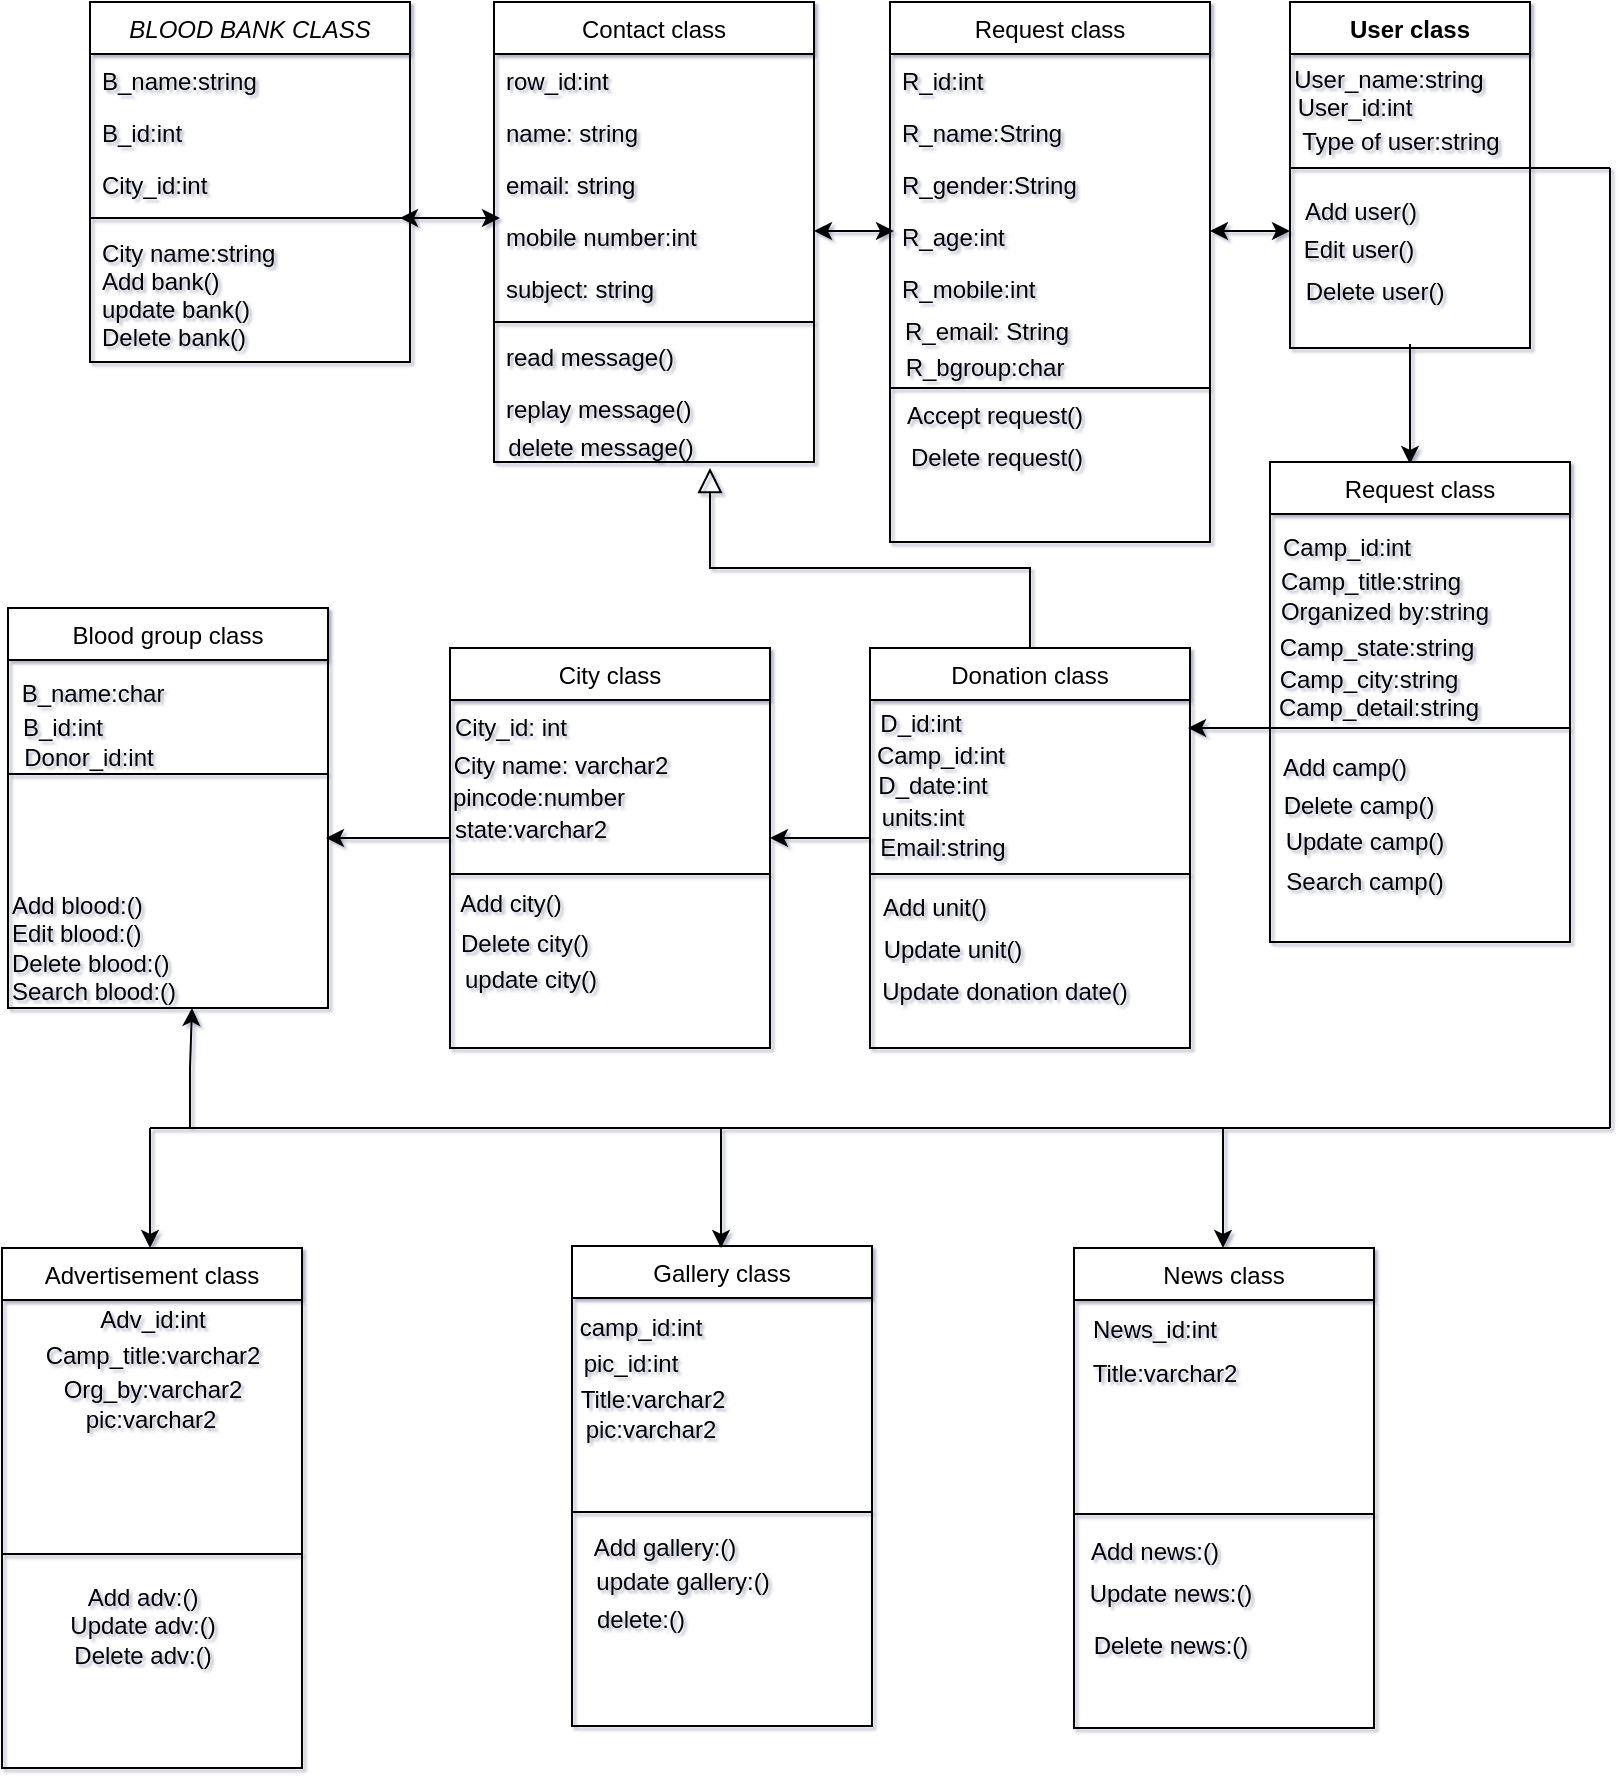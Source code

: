 <mxfile version="17.4.6" type="device"><diagram id="C5RBs43oDa-KdzZeNtuy" name="Page-1"><mxGraphModel dx="942" dy="614" grid="1" gridSize="10" guides="1" tooltips="1" connect="1" arrows="1" fold="1" page="1" pageScale="1" pageWidth="827" pageHeight="1169" math="0" shadow="1"><root><mxCell id="WIyWlLk6GJQsqaUBKTNV-0"/><mxCell id="WIyWlLk6GJQsqaUBKTNV-1" parent="WIyWlLk6GJQsqaUBKTNV-0"/><mxCell id="zkfFHV4jXpPFQw0GAbJ--0" value="BLOOD BANK CLASS" style="swimlane;fontStyle=2;align=center;verticalAlign=top;childLayout=stackLayout;horizontal=1;startSize=26;horizontalStack=0;resizeParent=1;resizeLast=0;collapsible=1;marginBottom=0;rounded=0;shadow=0;strokeWidth=1;" parent="WIyWlLk6GJQsqaUBKTNV-1" vertex="1"><mxGeometry x="60" y="57" width="160" height="180" as="geometry"><mxRectangle x="230" y="140" width="160" height="26" as="alternateBounds"/></mxGeometry></mxCell><mxCell id="zkfFHV4jXpPFQw0GAbJ--1" value="B_name:string" style="text;align=left;verticalAlign=top;spacingLeft=4;spacingRight=4;overflow=hidden;rotatable=0;points=[[0,0.5],[1,0.5]];portConstraint=eastwest;" parent="zkfFHV4jXpPFQw0GAbJ--0" vertex="1"><mxGeometry y="26" width="160" height="26" as="geometry"/></mxCell><mxCell id="zkfFHV4jXpPFQw0GAbJ--2" value="B_id:int" style="text;align=left;verticalAlign=top;spacingLeft=4;spacingRight=4;overflow=hidden;rotatable=0;points=[[0,0.5],[1,0.5]];portConstraint=eastwest;rounded=0;shadow=0;html=0;" parent="zkfFHV4jXpPFQw0GAbJ--0" vertex="1"><mxGeometry y="52" width="160" height="26" as="geometry"/></mxCell><mxCell id="zkfFHV4jXpPFQw0GAbJ--3" value="City_id:int" style="text;align=left;verticalAlign=top;spacingLeft=4;spacingRight=4;overflow=hidden;rotatable=0;points=[[0,0.5],[1,0.5]];portConstraint=eastwest;rounded=0;shadow=0;html=0;" parent="zkfFHV4jXpPFQw0GAbJ--0" vertex="1"><mxGeometry y="78" width="160" height="26" as="geometry"/></mxCell><mxCell id="zkfFHV4jXpPFQw0GAbJ--4" value="" style="line;html=1;strokeWidth=1;align=left;verticalAlign=middle;spacingTop=-1;spacingLeft=3;spacingRight=3;rotatable=0;labelPosition=right;points=[];portConstraint=eastwest;" parent="zkfFHV4jXpPFQw0GAbJ--0" vertex="1"><mxGeometry y="104" width="160" height="8" as="geometry"/></mxCell><mxCell id="zkfFHV4jXpPFQw0GAbJ--5" value="City name:string&#10;Add bank()&#10;update bank()&#10;Delete bank()" style="text;align=left;verticalAlign=top;spacingLeft=4;spacingRight=4;overflow=hidden;rotatable=0;points=[[0,0.5],[1,0.5]];portConstraint=eastwest;" parent="zkfFHV4jXpPFQw0GAbJ--0" vertex="1"><mxGeometry y="112" width="160" height="68" as="geometry"/></mxCell><mxCell id="zkfFHV4jXpPFQw0GAbJ--6" value="Blood group class" style="swimlane;fontStyle=0;align=center;verticalAlign=top;childLayout=stackLayout;horizontal=1;startSize=26;horizontalStack=0;resizeParent=1;resizeLast=0;collapsible=1;marginBottom=0;rounded=0;shadow=0;strokeWidth=1;" parent="WIyWlLk6GJQsqaUBKTNV-1" vertex="1"><mxGeometry x="19" y="360" width="160" height="200" as="geometry"><mxRectangle x="130" y="380" width="160" height="26" as="alternateBounds"/></mxGeometry></mxCell><mxCell id="zkfFHV4jXpPFQw0GAbJ--9" value="" style="line;html=1;strokeWidth=1;align=left;verticalAlign=middle;spacingTop=-1;spacingLeft=3;spacingRight=3;rotatable=0;labelPosition=right;points=[];portConstraint=eastwest;" parent="zkfFHV4jXpPFQw0GAbJ--6" vertex="1"><mxGeometry y="26" width="160" height="114" as="geometry"/></mxCell><mxCell id="Tv7yBHY2P462wLu5QhmM-75" value="Add blood:()&lt;br&gt;Edit blood:()&lt;br&gt;Delete blood:()&lt;br&gt;Search blood:()" style="text;html=1;align=left;verticalAlign=middle;resizable=0;points=[];autosize=1;strokeColor=none;fillColor=none;" vertex="1" parent="zkfFHV4jXpPFQw0GAbJ--6"><mxGeometry y="140" width="160" height="60" as="geometry"/></mxCell><mxCell id="zkfFHV4jXpPFQw0GAbJ--13" value="Donation class" style="swimlane;fontStyle=0;align=center;verticalAlign=top;childLayout=stackLayout;horizontal=1;startSize=26;horizontalStack=0;resizeParent=1;resizeLast=0;collapsible=1;marginBottom=0;rounded=0;shadow=0;strokeWidth=1;" parent="WIyWlLk6GJQsqaUBKTNV-1" vertex="1"><mxGeometry x="450" y="380" width="160" height="200" as="geometry"><mxRectangle x="340" y="380" width="170" height="26" as="alternateBounds"/></mxGeometry></mxCell><mxCell id="zkfFHV4jXpPFQw0GAbJ--15" value="" style="line;html=1;strokeWidth=1;align=left;verticalAlign=middle;spacingTop=-1;spacingLeft=3;spacingRight=3;rotatable=0;labelPosition=right;points=[];portConstraint=eastwest;" parent="zkfFHV4jXpPFQw0GAbJ--13" vertex="1"><mxGeometry y="26" width="160" height="174" as="geometry"/></mxCell><mxCell id="zkfFHV4jXpPFQw0GAbJ--16" value="" style="endArrow=block;endSize=10;endFill=0;shadow=0;strokeWidth=1;rounded=0;edgeStyle=elbowEdgeStyle;elbow=vertical;" parent="WIyWlLk6GJQsqaUBKTNV-1" source="zkfFHV4jXpPFQw0GAbJ--13" target="Tv7yBHY2P462wLu5QhmM-1" edge="1"><mxGeometry width="160" relative="1" as="geometry"><mxPoint x="210" y="373" as="sourcePoint"/><mxPoint x="320" y="370" as="targetPoint"/><Array as="points"><mxPoint x="370" y="340"/><mxPoint x="430" y="340"/></Array></mxGeometry></mxCell><mxCell id="zkfFHV4jXpPFQw0GAbJ--17" value="Contact class" style="swimlane;fontStyle=0;align=center;verticalAlign=top;childLayout=stackLayout;horizontal=1;startSize=26;horizontalStack=0;resizeParent=1;resizeLast=0;collapsible=1;marginBottom=0;rounded=0;shadow=0;strokeWidth=1;" parent="WIyWlLk6GJQsqaUBKTNV-1" vertex="1"><mxGeometry x="262" y="57" width="160" height="230" as="geometry"><mxRectangle x="550" y="140" width="160" height="26" as="alternateBounds"/></mxGeometry></mxCell><mxCell id="zkfFHV4jXpPFQw0GAbJ--18" value="row_id:int" style="text;align=left;verticalAlign=top;spacingLeft=4;spacingRight=4;overflow=hidden;rotatable=0;points=[[0,0.5],[1,0.5]];portConstraint=eastwest;" parent="zkfFHV4jXpPFQw0GAbJ--17" vertex="1"><mxGeometry y="26" width="160" height="26" as="geometry"/></mxCell><mxCell id="zkfFHV4jXpPFQw0GAbJ--19" value="name: string" style="text;align=left;verticalAlign=top;spacingLeft=4;spacingRight=4;overflow=hidden;rotatable=0;points=[[0,0.5],[1,0.5]];portConstraint=eastwest;rounded=0;shadow=0;html=0;" parent="zkfFHV4jXpPFQw0GAbJ--17" vertex="1"><mxGeometry y="52" width="160" height="26" as="geometry"/></mxCell><mxCell id="zkfFHV4jXpPFQw0GAbJ--20" value="email: string" style="text;align=left;verticalAlign=top;spacingLeft=4;spacingRight=4;overflow=hidden;rotatable=0;points=[[0,0.5],[1,0.5]];portConstraint=eastwest;rounded=0;shadow=0;html=0;" parent="zkfFHV4jXpPFQw0GAbJ--17" vertex="1"><mxGeometry y="78" width="160" height="26" as="geometry"/></mxCell><mxCell id="zkfFHV4jXpPFQw0GAbJ--21" value="mobile number:int" style="text;align=left;verticalAlign=top;spacingLeft=4;spacingRight=4;overflow=hidden;rotatable=0;points=[[0,0.5],[1,0.5]];portConstraint=eastwest;rounded=0;shadow=0;html=0;" parent="zkfFHV4jXpPFQw0GAbJ--17" vertex="1"><mxGeometry y="104" width="160" height="26" as="geometry"/></mxCell><mxCell id="zkfFHV4jXpPFQw0GAbJ--22" value="subject: string" style="text;align=left;verticalAlign=top;spacingLeft=4;spacingRight=4;overflow=hidden;rotatable=0;points=[[0,0.5],[1,0.5]];portConstraint=eastwest;rounded=0;shadow=0;html=0;" parent="zkfFHV4jXpPFQw0GAbJ--17" vertex="1"><mxGeometry y="130" width="160" height="26" as="geometry"/></mxCell><mxCell id="zkfFHV4jXpPFQw0GAbJ--23" value="" style="line;html=1;strokeWidth=1;align=left;verticalAlign=middle;spacingTop=-1;spacingLeft=3;spacingRight=3;rotatable=0;labelPosition=right;points=[];portConstraint=eastwest;" parent="zkfFHV4jXpPFQw0GAbJ--17" vertex="1"><mxGeometry y="156" width="160" height="8" as="geometry"/></mxCell><mxCell id="zkfFHV4jXpPFQw0GAbJ--24" value="read message()" style="text;align=left;verticalAlign=top;spacingLeft=4;spacingRight=4;overflow=hidden;rotatable=0;points=[[0,0.5],[1,0.5]];portConstraint=eastwest;" parent="zkfFHV4jXpPFQw0GAbJ--17" vertex="1"><mxGeometry y="164" width="160" height="26" as="geometry"/></mxCell><mxCell id="zkfFHV4jXpPFQw0GAbJ--25" value="replay message()&#10;" style="text;align=left;verticalAlign=top;spacingLeft=4;spacingRight=4;overflow=hidden;rotatable=0;points=[[0,0.5],[1,0.5]];portConstraint=eastwest;" parent="zkfFHV4jXpPFQw0GAbJ--17" vertex="1"><mxGeometry y="190" width="160" height="20" as="geometry"/></mxCell><mxCell id="Tv7yBHY2P462wLu5QhmM-0" value="" style="endArrow=classic;startArrow=classic;html=1;rounded=0;exitX=1;exitY=0.5;exitDx=0;exitDy=0;exitPerimeter=0;" edge="1" parent="WIyWlLk6GJQsqaUBKTNV-1"><mxGeometry width="50" height="50" relative="1" as="geometry"><mxPoint x="215" y="165" as="sourcePoint"/><mxPoint x="265" y="165" as="targetPoint"/></mxGeometry></mxCell><mxCell id="Tv7yBHY2P462wLu5QhmM-1" value="delete message()" style="text;html=1;align=center;verticalAlign=middle;resizable=0;points=[];autosize=1;strokeColor=none;fillColor=none;" vertex="1" parent="WIyWlLk6GJQsqaUBKTNV-1"><mxGeometry x="260" y="270" width="110" height="20" as="geometry"/></mxCell><mxCell id="Tv7yBHY2P462wLu5QhmM-2" value="" style="endArrow=classic;startArrow=classic;html=1;rounded=0;" edge="1" parent="WIyWlLk6GJQsqaUBKTNV-1"><mxGeometry width="50" height="50" relative="1" as="geometry"><mxPoint x="422" y="171.5" as="sourcePoint"/><mxPoint x="462" y="171.5" as="targetPoint"/></mxGeometry></mxCell><mxCell id="Tv7yBHY2P462wLu5QhmM-3" value="Request class" style="swimlane;fontStyle=0;align=center;verticalAlign=top;childLayout=stackLayout;horizontal=1;startSize=26;horizontalStack=0;resizeParent=1;resizeLast=0;collapsible=1;marginBottom=0;rounded=0;shadow=0;strokeWidth=1;" vertex="1" parent="WIyWlLk6GJQsqaUBKTNV-1"><mxGeometry x="460" y="57" width="160" height="270" as="geometry"><mxRectangle x="550" y="140" width="160" height="26" as="alternateBounds"/></mxGeometry></mxCell><mxCell id="Tv7yBHY2P462wLu5QhmM-4" value="R_id:int" style="text;align=left;verticalAlign=top;spacingLeft=4;spacingRight=4;overflow=hidden;rotatable=0;points=[[0,0.5],[1,0.5]];portConstraint=eastwest;" vertex="1" parent="Tv7yBHY2P462wLu5QhmM-3"><mxGeometry y="26" width="160" height="26" as="geometry"/></mxCell><mxCell id="Tv7yBHY2P462wLu5QhmM-5" value="R_name:String" style="text;align=left;verticalAlign=top;spacingLeft=4;spacingRight=4;overflow=hidden;rotatable=0;points=[[0,0.5],[1,0.5]];portConstraint=eastwest;rounded=0;shadow=0;html=0;" vertex="1" parent="Tv7yBHY2P462wLu5QhmM-3"><mxGeometry y="52" width="160" height="26" as="geometry"/></mxCell><mxCell id="Tv7yBHY2P462wLu5QhmM-6" value="R_gender:String" style="text;align=left;verticalAlign=top;spacingLeft=4;spacingRight=4;overflow=hidden;rotatable=0;points=[[0,0.5],[1,0.5]];portConstraint=eastwest;rounded=0;shadow=0;html=0;" vertex="1" parent="Tv7yBHY2P462wLu5QhmM-3"><mxGeometry y="78" width="160" height="26" as="geometry"/></mxCell><mxCell id="Tv7yBHY2P462wLu5QhmM-7" value="R_age:int" style="text;align=left;verticalAlign=top;spacingLeft=4;spacingRight=4;overflow=hidden;rotatable=0;points=[[0,0.5],[1,0.5]];portConstraint=eastwest;rounded=0;shadow=0;html=0;" vertex="1" parent="Tv7yBHY2P462wLu5QhmM-3"><mxGeometry y="104" width="160" height="26" as="geometry"/></mxCell><mxCell id="Tv7yBHY2P462wLu5QhmM-8" value="R_mobile:int" style="text;align=left;verticalAlign=top;spacingLeft=4;spacingRight=4;overflow=hidden;rotatable=0;points=[[0,0.5],[1,0.5]];portConstraint=eastwest;rounded=0;shadow=0;html=0;" vertex="1" parent="Tv7yBHY2P462wLu5QhmM-3"><mxGeometry y="130" width="160" height="26" as="geometry"/></mxCell><mxCell id="Tv7yBHY2P462wLu5QhmM-9" value="" style="line;html=1;strokeWidth=1;align=left;verticalAlign=middle;spacingTop=-1;spacingLeft=3;spacingRight=3;rotatable=0;labelPosition=right;points=[];portConstraint=eastwest;" vertex="1" parent="Tv7yBHY2P462wLu5QhmM-3"><mxGeometry y="156" width="160" height="74" as="geometry"/></mxCell><mxCell id="Tv7yBHY2P462wLu5QhmM-12" value="R_email: String" style="text;html=1;align=center;verticalAlign=middle;resizable=0;points=[];autosize=1;strokeColor=none;fillColor=none;" vertex="1" parent="WIyWlLk6GJQsqaUBKTNV-1"><mxGeometry x="458" y="212" width="100" height="20" as="geometry"/></mxCell><mxCell id="Tv7yBHY2P462wLu5QhmM-13" value="R_bgroup:char" style="text;html=1;align=center;verticalAlign=middle;resizable=0;points=[];autosize=1;strokeColor=none;fillColor=none;" vertex="1" parent="WIyWlLk6GJQsqaUBKTNV-1"><mxGeometry x="462" y="230" width="90" height="20" as="geometry"/></mxCell><mxCell id="Tv7yBHY2P462wLu5QhmM-14" value="Accept request()" style="text;html=1;align=center;verticalAlign=middle;resizable=0;points=[];autosize=1;strokeColor=none;fillColor=none;" vertex="1" parent="WIyWlLk6GJQsqaUBKTNV-1"><mxGeometry x="462" y="254" width="100" height="20" as="geometry"/></mxCell><mxCell id="Tv7yBHY2P462wLu5QhmM-15" value="Delete request()" style="text;html=1;align=center;verticalAlign=middle;resizable=0;points=[];autosize=1;strokeColor=none;fillColor=none;" vertex="1" parent="WIyWlLk6GJQsqaUBKTNV-1"><mxGeometry x="463" y="275" width="100" height="20" as="geometry"/></mxCell><mxCell id="Tv7yBHY2P462wLu5QhmM-16" value="" style="endArrow=classic;startArrow=classic;html=1;rounded=0;" edge="1" parent="WIyWlLk6GJQsqaUBKTNV-1"><mxGeometry width="50" height="50" relative="1" as="geometry"><mxPoint x="620" y="171.5" as="sourcePoint"/><mxPoint x="660" y="171.5" as="targetPoint"/></mxGeometry></mxCell><mxCell id="Tv7yBHY2P462wLu5QhmM-17" value="User class" style="swimlane;fontStyle=1;align=center;verticalAlign=top;childLayout=stackLayout;horizontal=1;startSize=26;horizontalStack=0;resizeParent=1;resizeLast=0;collapsible=1;marginBottom=0;rounded=0;shadow=0;strokeWidth=1;" vertex="1" parent="WIyWlLk6GJQsqaUBKTNV-1"><mxGeometry x="660" y="57" width="120" height="173" as="geometry"><mxRectangle x="550" y="140" width="160" height="26" as="alternateBounds"/></mxGeometry></mxCell><mxCell id="Tv7yBHY2P462wLu5QhmM-23" value="" style="line;html=1;strokeWidth=1;align=left;verticalAlign=middle;spacingTop=-1;spacingLeft=3;spacingRight=3;rotatable=0;labelPosition=right;points=[];portConstraint=eastwest;" vertex="1" parent="Tv7yBHY2P462wLu5QhmM-17"><mxGeometry y="26" width="120" height="114" as="geometry"/></mxCell><mxCell id="Tv7yBHY2P462wLu5QhmM-24" value="User_name:string" style="text;html=1;align=center;verticalAlign=middle;resizable=0;points=[];autosize=1;strokeColor=none;fillColor=none;" vertex="1" parent="WIyWlLk6GJQsqaUBKTNV-1"><mxGeometry x="654" y="86" width="110" height="20" as="geometry"/></mxCell><mxCell id="Tv7yBHY2P462wLu5QhmM-25" value="User_id:int" style="text;html=1;align=center;verticalAlign=middle;resizable=0;points=[];autosize=1;strokeColor=none;fillColor=none;" vertex="1" parent="WIyWlLk6GJQsqaUBKTNV-1"><mxGeometry x="657" y="100" width="70" height="20" as="geometry"/></mxCell><mxCell id="Tv7yBHY2P462wLu5QhmM-29" value="Type of user:string" style="text;html=1;align=center;verticalAlign=middle;resizable=0;points=[];autosize=1;strokeColor=none;fillColor=none;" vertex="1" parent="WIyWlLk6GJQsqaUBKTNV-1"><mxGeometry x="660" y="117" width="110" height="20" as="geometry"/></mxCell><mxCell id="Tv7yBHY2P462wLu5QhmM-30" value="Add user()" style="text;html=1;align=center;verticalAlign=middle;resizable=0;points=[];autosize=1;strokeColor=none;fillColor=none;" vertex="1" parent="WIyWlLk6GJQsqaUBKTNV-1"><mxGeometry x="660" y="152" width="70" height="20" as="geometry"/></mxCell><mxCell id="Tv7yBHY2P462wLu5QhmM-31" value="Edit user()" style="text;html=1;align=center;verticalAlign=middle;resizable=0;points=[];autosize=1;strokeColor=none;fillColor=none;" vertex="1" parent="WIyWlLk6GJQsqaUBKTNV-1"><mxGeometry x="659" y="171" width="70" height="20" as="geometry"/></mxCell><mxCell id="Tv7yBHY2P462wLu5QhmM-32" value="Delete user()" style="text;html=1;align=center;verticalAlign=middle;resizable=0;points=[];autosize=1;strokeColor=none;fillColor=none;" vertex="1" parent="WIyWlLk6GJQsqaUBKTNV-1"><mxGeometry x="662" y="192" width="80" height="20" as="geometry"/></mxCell><mxCell id="Tv7yBHY2P462wLu5QhmM-33" value="" style="endArrow=classic;html=1;rounded=0;exitX=0.5;exitY=1;exitDx=0;exitDy=0;" edge="1" parent="WIyWlLk6GJQsqaUBKTNV-1"><mxGeometry width="50" height="50" relative="1" as="geometry"><mxPoint x="720" y="228" as="sourcePoint"/><mxPoint x="720" y="288" as="targetPoint"/></mxGeometry></mxCell><mxCell id="Tv7yBHY2P462wLu5QhmM-34" value="Request class" style="swimlane;fontStyle=0;align=center;verticalAlign=top;childLayout=stackLayout;horizontal=1;startSize=26;horizontalStack=0;resizeParent=1;resizeLast=0;collapsible=1;marginBottom=0;rounded=0;shadow=0;strokeWidth=1;" vertex="1" parent="WIyWlLk6GJQsqaUBKTNV-1"><mxGeometry x="650" y="287" width="150" height="240" as="geometry"><mxRectangle x="550" y="140" width="160" height="26" as="alternateBounds"/></mxGeometry></mxCell><mxCell id="Tv7yBHY2P462wLu5QhmM-40" value="" style="line;html=1;strokeWidth=1;align=left;verticalAlign=middle;spacingTop=-1;spacingLeft=3;spacingRight=3;rotatable=0;labelPosition=right;points=[];portConstraint=eastwest;" vertex="1" parent="Tv7yBHY2P462wLu5QhmM-34"><mxGeometry y="26" width="150" height="214" as="geometry"/></mxCell><mxCell id="Tv7yBHY2P462wLu5QhmM-41" value="Camp_id:int" style="text;html=1;align=center;verticalAlign=middle;resizable=0;points=[];autosize=1;strokeColor=none;fillColor=none;" vertex="1" parent="WIyWlLk6GJQsqaUBKTNV-1"><mxGeometry x="648" y="320" width="80" height="20" as="geometry"/></mxCell><mxCell id="Tv7yBHY2P462wLu5QhmM-42" value="Camp_title:string" style="text;html=1;align=center;verticalAlign=middle;resizable=0;points=[];autosize=1;strokeColor=none;fillColor=none;" vertex="1" parent="WIyWlLk6GJQsqaUBKTNV-1"><mxGeometry x="645" y="337" width="110" height="20" as="geometry"/></mxCell><mxCell id="Tv7yBHY2P462wLu5QhmM-43" value="Organized by:string" style="text;html=1;align=center;verticalAlign=middle;resizable=0;points=[];autosize=1;strokeColor=none;fillColor=none;" vertex="1" parent="WIyWlLk6GJQsqaUBKTNV-1"><mxGeometry x="647" y="352" width="120" height="20" as="geometry"/></mxCell><mxCell id="Tv7yBHY2P462wLu5QhmM-45" value="Camp_state:string" style="text;html=1;align=center;verticalAlign=middle;resizable=0;points=[];autosize=1;strokeColor=none;fillColor=none;" vertex="1" parent="WIyWlLk6GJQsqaUBKTNV-1"><mxGeometry x="648" y="370" width="110" height="20" as="geometry"/></mxCell><mxCell id="Tv7yBHY2P462wLu5QhmM-46" value="Camp_city:string" style="text;html=1;align=center;verticalAlign=middle;resizable=0;points=[];autosize=1;strokeColor=none;fillColor=none;" vertex="1" parent="WIyWlLk6GJQsqaUBKTNV-1"><mxGeometry x="649" y="386" width="100" height="20" as="geometry"/></mxCell><mxCell id="Tv7yBHY2P462wLu5QhmM-47" value="Camp_detail:string" style="text;html=1;align=center;verticalAlign=middle;resizable=0;points=[];autosize=1;strokeColor=none;fillColor=none;" vertex="1" parent="WIyWlLk6GJQsqaUBKTNV-1"><mxGeometry x="644" y="400" width="120" height="20" as="geometry"/></mxCell><mxCell id="Tv7yBHY2P462wLu5QhmM-48" value="Add camp()" style="text;html=1;align=center;verticalAlign=middle;resizable=0;points=[];autosize=1;strokeColor=none;fillColor=none;" vertex="1" parent="WIyWlLk6GJQsqaUBKTNV-1"><mxGeometry x="647" y="430" width="80" height="20" as="geometry"/></mxCell><mxCell id="Tv7yBHY2P462wLu5QhmM-49" value="Delete camp()" style="text;html=1;align=center;verticalAlign=middle;resizable=0;points=[];autosize=1;strokeColor=none;fillColor=none;" vertex="1" parent="WIyWlLk6GJQsqaUBKTNV-1"><mxGeometry x="649" y="449" width="90" height="20" as="geometry"/></mxCell><mxCell id="Tv7yBHY2P462wLu5QhmM-50" value="Update camp()" style="text;html=1;align=center;verticalAlign=middle;resizable=0;points=[];autosize=1;strokeColor=none;fillColor=none;" vertex="1" parent="WIyWlLk6GJQsqaUBKTNV-1"><mxGeometry x="652" y="467" width="90" height="20" as="geometry"/></mxCell><mxCell id="Tv7yBHY2P462wLu5QhmM-51" value="Search camp()" style="text;html=1;align=center;verticalAlign=middle;resizable=0;points=[];autosize=1;strokeColor=none;fillColor=none;" vertex="1" parent="WIyWlLk6GJQsqaUBKTNV-1"><mxGeometry x="652" y="487" width="90" height="20" as="geometry"/></mxCell><mxCell id="Tv7yBHY2P462wLu5QhmM-52" value="" style="endArrow=classic;html=1;rounded=0;" edge="1" parent="WIyWlLk6GJQsqaUBKTNV-1"><mxGeometry width="50" height="50" relative="1" as="geometry"><mxPoint x="659" y="420" as="sourcePoint"/><mxPoint x="609" y="420" as="targetPoint"/></mxGeometry></mxCell><mxCell id="Tv7yBHY2P462wLu5QhmM-53" value="D_id:int" style="text;html=1;align=center;verticalAlign=middle;resizable=0;points=[];autosize=1;strokeColor=none;fillColor=none;" vertex="1" parent="WIyWlLk6GJQsqaUBKTNV-1"><mxGeometry x="445" y="408" width="60" height="20" as="geometry"/></mxCell><mxCell id="Tv7yBHY2P462wLu5QhmM-54" value="Camp_id:int" style="text;html=1;align=center;verticalAlign=middle;resizable=0;points=[];autosize=1;strokeColor=none;fillColor=none;" vertex="1" parent="WIyWlLk6GJQsqaUBKTNV-1"><mxGeometry x="445" y="424" width="80" height="20" as="geometry"/></mxCell><mxCell id="Tv7yBHY2P462wLu5QhmM-55" value="D_date:int" style="text;html=1;align=center;verticalAlign=middle;resizable=0;points=[];autosize=1;strokeColor=none;fillColor=none;" vertex="1" parent="WIyWlLk6GJQsqaUBKTNV-1"><mxGeometry x="446" y="439" width="70" height="20" as="geometry"/></mxCell><mxCell id="Tv7yBHY2P462wLu5QhmM-56" value="units:int" style="text;html=1;align=center;verticalAlign=middle;resizable=0;points=[];autosize=1;strokeColor=none;fillColor=none;" vertex="1" parent="WIyWlLk6GJQsqaUBKTNV-1"><mxGeometry x="446" y="455" width="60" height="20" as="geometry"/></mxCell><mxCell id="Tv7yBHY2P462wLu5QhmM-57" value="Email:string" style="text;html=1;align=center;verticalAlign=middle;resizable=0;points=[];autosize=1;strokeColor=none;fillColor=none;" vertex="1" parent="WIyWlLk6GJQsqaUBKTNV-1"><mxGeometry x="446" y="470" width="80" height="20" as="geometry"/></mxCell><mxCell id="Tv7yBHY2P462wLu5QhmM-58" value="Add unit()" style="text;html=1;align=center;verticalAlign=middle;resizable=0;points=[];autosize=1;strokeColor=none;fillColor=none;" vertex="1" parent="WIyWlLk6GJQsqaUBKTNV-1"><mxGeometry x="447" y="500" width="70" height="20" as="geometry"/></mxCell><mxCell id="Tv7yBHY2P462wLu5QhmM-59" value="Update unit()" style="text;html=1;align=center;verticalAlign=middle;resizable=0;points=[];autosize=1;strokeColor=none;fillColor=none;" vertex="1" parent="WIyWlLk6GJQsqaUBKTNV-1"><mxGeometry x="451" y="521" width="80" height="20" as="geometry"/></mxCell><mxCell id="Tv7yBHY2P462wLu5QhmM-60" value="Update donation date()" style="text;html=1;align=center;verticalAlign=middle;resizable=0;points=[];autosize=1;strokeColor=none;fillColor=none;" vertex="1" parent="WIyWlLk6GJQsqaUBKTNV-1"><mxGeometry x="447" y="542" width="140" height="20" as="geometry"/></mxCell><mxCell id="Tv7yBHY2P462wLu5QhmM-61" value="City class" style="swimlane;fontStyle=0;align=center;verticalAlign=top;childLayout=stackLayout;horizontal=1;startSize=26;horizontalStack=0;resizeParent=1;resizeLast=0;collapsible=1;marginBottom=0;rounded=0;shadow=0;strokeWidth=1;" vertex="1" parent="WIyWlLk6GJQsqaUBKTNV-1"><mxGeometry x="240" y="380" width="160" height="200" as="geometry"><mxRectangle x="340" y="380" width="170" height="26" as="alternateBounds"/></mxGeometry></mxCell><mxCell id="Tv7yBHY2P462wLu5QhmM-63" value="" style="endArrow=classic;html=1;rounded=0;" edge="1" parent="Tv7yBHY2P462wLu5QhmM-61"><mxGeometry width="50" height="50" relative="1" as="geometry"><mxPoint x="210" y="95" as="sourcePoint"/><mxPoint x="160" y="95" as="targetPoint"/></mxGeometry></mxCell><mxCell id="Tv7yBHY2P462wLu5QhmM-62" value="" style="line;html=1;strokeWidth=1;align=left;verticalAlign=middle;spacingTop=-1;spacingLeft=3;spacingRight=3;rotatable=0;labelPosition=right;points=[];portConstraint=eastwest;" vertex="1" parent="Tv7yBHY2P462wLu5QhmM-61"><mxGeometry y="26" width="160" height="174" as="geometry"/></mxCell><mxCell id="Tv7yBHY2P462wLu5QhmM-65" value="City_id: int" style="text;html=1;align=center;verticalAlign=middle;resizable=0;points=[];autosize=1;strokeColor=none;fillColor=none;" vertex="1" parent="WIyWlLk6GJQsqaUBKTNV-1"><mxGeometry x="235" y="410" width="70" height="20" as="geometry"/></mxCell><mxCell id="Tv7yBHY2P462wLu5QhmM-66" value="City name: varchar2" style="text;html=1;align=center;verticalAlign=middle;resizable=0;points=[];autosize=1;strokeColor=none;fillColor=none;" vertex="1" parent="WIyWlLk6GJQsqaUBKTNV-1"><mxGeometry x="235" y="429" width="120" height="20" as="geometry"/></mxCell><mxCell id="Tv7yBHY2P462wLu5QhmM-67" value="pincode:number" style="text;html=1;align=center;verticalAlign=middle;resizable=0;points=[];autosize=1;strokeColor=none;fillColor=none;" vertex="1" parent="WIyWlLk6GJQsqaUBKTNV-1"><mxGeometry x="234" y="445" width="100" height="20" as="geometry"/></mxCell><mxCell id="Tv7yBHY2P462wLu5QhmM-68" value="state:varchar2" style="text;html=1;align=center;verticalAlign=middle;resizable=0;points=[];autosize=1;strokeColor=none;fillColor=none;" vertex="1" parent="WIyWlLk6GJQsqaUBKTNV-1"><mxGeometry x="235" y="461" width="90" height="20" as="geometry"/></mxCell><mxCell id="Tv7yBHY2P462wLu5QhmM-69" value="Add city()" style="text;html=1;align=center;verticalAlign=middle;resizable=0;points=[];autosize=1;strokeColor=none;fillColor=none;" vertex="1" parent="WIyWlLk6GJQsqaUBKTNV-1"><mxGeometry x="235" y="498" width="70" height="20" as="geometry"/></mxCell><mxCell id="Tv7yBHY2P462wLu5QhmM-70" value="Delete city()" style="text;html=1;align=center;verticalAlign=middle;resizable=0;points=[];autosize=1;strokeColor=none;fillColor=none;" vertex="1" parent="WIyWlLk6GJQsqaUBKTNV-1"><mxGeometry x="237" y="518" width="80" height="20" as="geometry"/></mxCell><mxCell id="Tv7yBHY2P462wLu5QhmM-71" value="update city()" style="text;html=1;align=center;verticalAlign=middle;resizable=0;points=[];autosize=1;strokeColor=none;fillColor=none;" vertex="1" parent="WIyWlLk6GJQsqaUBKTNV-1"><mxGeometry x="240" y="536" width="80" height="20" as="geometry"/></mxCell><mxCell id="Tv7yBHY2P462wLu5QhmM-72" value="B_name:char" style="text;html=1;align=center;verticalAlign=middle;resizable=0;points=[];autosize=1;strokeColor=none;fillColor=none;" vertex="1" parent="WIyWlLk6GJQsqaUBKTNV-1"><mxGeometry x="16" y="393" width="90" height="20" as="geometry"/></mxCell><mxCell id="Tv7yBHY2P462wLu5QhmM-73" value="B_id:int" style="text;html=1;align=center;verticalAlign=middle;resizable=0;points=[];autosize=1;strokeColor=none;fillColor=none;" vertex="1" parent="WIyWlLk6GJQsqaUBKTNV-1"><mxGeometry x="16" y="410" width="60" height="20" as="geometry"/></mxCell><mxCell id="Tv7yBHY2P462wLu5QhmM-74" value="Donor_id:int" style="text;html=1;align=center;verticalAlign=middle;resizable=0;points=[];autosize=1;strokeColor=none;fillColor=none;" vertex="1" parent="WIyWlLk6GJQsqaUBKTNV-1"><mxGeometry x="19" y="425" width="80" height="20" as="geometry"/></mxCell><mxCell id="Tv7yBHY2P462wLu5QhmM-76" value="" style="endArrow=classic;html=1;rounded=0;" edge="1" parent="WIyWlLk6GJQsqaUBKTNV-1"><mxGeometry width="50" height="50" relative="1" as="geometry"><mxPoint x="240" y="475" as="sourcePoint"/><mxPoint x="178" y="475" as="targetPoint"/></mxGeometry></mxCell><mxCell id="Tv7yBHY2P462wLu5QhmM-77" value="" style="endArrow=none;html=1;rounded=0;" edge="1" parent="WIyWlLk6GJQsqaUBKTNV-1"><mxGeometry width="50" height="50" relative="1" as="geometry"><mxPoint x="780" y="140" as="sourcePoint"/><mxPoint x="820" y="140" as="targetPoint"/></mxGeometry></mxCell><mxCell id="Tv7yBHY2P462wLu5QhmM-79" value="" style="endArrow=none;html=1;rounded=0;" edge="1" parent="WIyWlLk6GJQsqaUBKTNV-1"><mxGeometry width="50" height="50" relative="1" as="geometry"><mxPoint x="820" y="140" as="sourcePoint"/><mxPoint x="820" y="620" as="targetPoint"/></mxGeometry></mxCell><mxCell id="Tv7yBHY2P462wLu5QhmM-80" value="" style="endArrow=none;html=1;rounded=0;" edge="1" parent="WIyWlLk6GJQsqaUBKTNV-1"><mxGeometry width="50" height="50" relative="1" as="geometry"><mxPoint x="90" y="620" as="sourcePoint"/><mxPoint x="820" y="620" as="targetPoint"/></mxGeometry></mxCell><mxCell id="Tv7yBHY2P462wLu5QhmM-81" value="" style="endArrow=classic;html=1;rounded=0;entryX=0.575;entryY=1;entryDx=0;entryDy=0;entryPerimeter=0;" edge="1" parent="WIyWlLk6GJQsqaUBKTNV-1" target="Tv7yBHY2P462wLu5QhmM-75"><mxGeometry width="50" height="50" relative="1" as="geometry"><mxPoint x="110" y="620" as="sourcePoint"/><mxPoint x="110" y="570" as="targetPoint"/><Array as="points"><mxPoint x="110" y="590"/></Array></mxGeometry></mxCell><mxCell id="Tv7yBHY2P462wLu5QhmM-82" value="" style="endArrow=classic;html=1;rounded=0;" edge="1" parent="WIyWlLk6GJQsqaUBKTNV-1"><mxGeometry width="50" height="50" relative="1" as="geometry"><mxPoint x="90" y="620" as="sourcePoint"/><mxPoint x="90" y="680" as="targetPoint"/></mxGeometry></mxCell><mxCell id="Tv7yBHY2P462wLu5QhmM-83" value="Advertisement class" style="swimlane;fontStyle=0;align=center;verticalAlign=top;childLayout=stackLayout;horizontal=1;startSize=26;horizontalStack=0;resizeParent=1;resizeLast=0;collapsible=1;marginBottom=0;rounded=0;shadow=0;strokeWidth=1;" vertex="1" parent="WIyWlLk6GJQsqaUBKTNV-1"><mxGeometry x="16" y="680" width="150" height="260" as="geometry"><mxRectangle x="550" y="140" width="160" height="26" as="alternateBounds"/></mxGeometry></mxCell><mxCell id="Tv7yBHY2P462wLu5QhmM-91" value="Adv_id:int" style="text;html=1;align=center;verticalAlign=middle;resizable=0;points=[];autosize=1;strokeColor=none;fillColor=none;" vertex="1" parent="Tv7yBHY2P462wLu5QhmM-83"><mxGeometry y="26" width="150" height="20" as="geometry"/></mxCell><mxCell id="Tv7yBHY2P462wLu5QhmM-84" value="" style="line;html=1;strokeWidth=1;align=left;verticalAlign=middle;spacingTop=-1;spacingLeft=3;spacingRight=3;rotatable=0;labelPosition=right;points=[];portConstraint=eastwest;" vertex="1" parent="Tv7yBHY2P462wLu5QhmM-83"><mxGeometry y="46" width="150" height="214" as="geometry"/></mxCell><mxCell id="Tv7yBHY2P462wLu5QhmM-85" value="Gallery class" style="swimlane;fontStyle=0;align=center;verticalAlign=top;childLayout=stackLayout;horizontal=1;startSize=26;horizontalStack=0;resizeParent=1;resizeLast=0;collapsible=1;marginBottom=0;rounded=0;shadow=0;strokeWidth=1;" vertex="1" parent="WIyWlLk6GJQsqaUBKTNV-1"><mxGeometry x="301" y="679" width="150" height="240" as="geometry"><mxRectangle x="550" y="140" width="160" height="26" as="alternateBounds"/></mxGeometry></mxCell><mxCell id="Tv7yBHY2P462wLu5QhmM-86" value="" style="line;html=1;strokeWidth=1;align=left;verticalAlign=middle;spacingTop=-1;spacingLeft=3;spacingRight=3;rotatable=0;labelPosition=right;points=[];portConstraint=eastwest;" vertex="1" parent="Tv7yBHY2P462wLu5QhmM-85"><mxGeometry y="26" width="150" height="214" as="geometry"/></mxCell><mxCell id="Tv7yBHY2P462wLu5QhmM-87" value="News class" style="swimlane;fontStyle=0;align=center;verticalAlign=top;childLayout=stackLayout;horizontal=1;startSize=26;horizontalStack=0;resizeParent=1;resizeLast=0;collapsible=1;marginBottom=0;rounded=0;shadow=0;strokeWidth=1;" vertex="1" parent="WIyWlLk6GJQsqaUBKTNV-1"><mxGeometry x="552" y="680" width="150" height="240" as="geometry"><mxRectangle x="550" y="140" width="160" height="26" as="alternateBounds"/></mxGeometry></mxCell><mxCell id="Tv7yBHY2P462wLu5QhmM-88" value="" style="line;html=1;strokeWidth=1;align=left;verticalAlign=middle;spacingTop=-1;spacingLeft=3;spacingRight=3;rotatable=0;labelPosition=right;points=[];portConstraint=eastwest;" vertex="1" parent="Tv7yBHY2P462wLu5QhmM-87"><mxGeometry y="26" width="150" height="214" as="geometry"/></mxCell><mxCell id="Tv7yBHY2P462wLu5QhmM-89" value="" style="endArrow=classic;html=1;rounded=0;" edge="1" parent="WIyWlLk6GJQsqaUBKTNV-1"><mxGeometry width="50" height="50" relative="1" as="geometry"><mxPoint x="375.5" y="620" as="sourcePoint"/><mxPoint x="375.5" y="680" as="targetPoint"/></mxGeometry></mxCell><mxCell id="Tv7yBHY2P462wLu5QhmM-90" value="" style="endArrow=classic;html=1;rounded=0;" edge="1" parent="WIyWlLk6GJQsqaUBKTNV-1"><mxGeometry width="50" height="50" relative="1" as="geometry"><mxPoint x="626.5" y="620" as="sourcePoint"/><mxPoint x="626.5" y="680" as="targetPoint"/></mxGeometry></mxCell><mxCell id="Tv7yBHY2P462wLu5QhmM-92" value="Camp_title:varchar2" style="text;html=1;align=center;verticalAlign=middle;resizable=0;points=[];autosize=1;strokeColor=none;fillColor=none;" vertex="1" parent="WIyWlLk6GJQsqaUBKTNV-1"><mxGeometry x="31" y="724" width="120" height="20" as="geometry"/></mxCell><mxCell id="Tv7yBHY2P462wLu5QhmM-93" value="Org_by:varchar2" style="text;html=1;align=center;verticalAlign=middle;resizable=0;points=[];autosize=1;strokeColor=none;fillColor=none;" vertex="1" parent="WIyWlLk6GJQsqaUBKTNV-1"><mxGeometry x="41" y="741" width="100" height="20" as="geometry"/></mxCell><mxCell id="Tv7yBHY2P462wLu5QhmM-94" value="pic:varchar2" style="text;html=1;align=center;verticalAlign=middle;resizable=0;points=[];autosize=1;strokeColor=none;fillColor=none;" vertex="1" parent="WIyWlLk6GJQsqaUBKTNV-1"><mxGeometry x="50" y="756" width="80" height="20" as="geometry"/></mxCell><mxCell id="Tv7yBHY2P462wLu5QhmM-95" value="Add adv:()&lt;br&gt;Update adv:()&lt;br&gt;Delete adv:()" style="text;html=1;align=center;verticalAlign=middle;resizable=0;points=[];autosize=1;strokeColor=none;fillColor=none;" vertex="1" parent="WIyWlLk6GJQsqaUBKTNV-1"><mxGeometry x="41" y="844" width="90" height="50" as="geometry"/></mxCell><mxCell id="Tv7yBHY2P462wLu5QhmM-96" value="camp_id:int" style="text;html=1;align=center;verticalAlign=middle;resizable=0;points=[];autosize=1;strokeColor=none;fillColor=none;" vertex="1" parent="WIyWlLk6GJQsqaUBKTNV-1"><mxGeometry x="295" y="710" width="80" height="20" as="geometry"/></mxCell><mxCell id="Tv7yBHY2P462wLu5QhmM-97" value="pic_id:int" style="text;html=1;align=center;verticalAlign=middle;resizable=0;points=[];autosize=1;strokeColor=none;fillColor=none;" vertex="1" parent="WIyWlLk6GJQsqaUBKTNV-1"><mxGeometry x="300" y="728" width="60" height="20" as="geometry"/></mxCell><mxCell id="Tv7yBHY2P462wLu5QhmM-98" value="Title:varchar2" style="text;html=1;align=center;verticalAlign=middle;resizable=0;points=[];autosize=1;strokeColor=none;fillColor=none;" vertex="1" parent="WIyWlLk6GJQsqaUBKTNV-1"><mxGeometry x="296" y="746" width="90" height="20" as="geometry"/></mxCell><mxCell id="Tv7yBHY2P462wLu5QhmM-99" value="pic:varchar2" style="text;html=1;align=center;verticalAlign=middle;resizable=0;points=[];autosize=1;strokeColor=none;fillColor=none;" vertex="1" parent="WIyWlLk6GJQsqaUBKTNV-1"><mxGeometry x="300" y="761" width="80" height="20" as="geometry"/></mxCell><mxCell id="Tv7yBHY2P462wLu5QhmM-100" value="Add gallery:()" style="text;html=1;align=center;verticalAlign=middle;resizable=0;points=[];autosize=1;strokeColor=none;fillColor=none;" vertex="1" parent="WIyWlLk6GJQsqaUBKTNV-1"><mxGeometry x="302" y="820" width="90" height="20" as="geometry"/></mxCell><mxCell id="Tv7yBHY2P462wLu5QhmM-101" value="update gallery:()" style="text;html=1;align=center;verticalAlign=middle;resizable=0;points=[];autosize=1;strokeColor=none;fillColor=none;" vertex="1" parent="WIyWlLk6GJQsqaUBKTNV-1"><mxGeometry x="306" y="837" width="100" height="20" as="geometry"/></mxCell><mxCell id="Tv7yBHY2P462wLu5QhmM-104" value="delete:()" style="text;html=1;align=center;verticalAlign=middle;resizable=0;points=[];autosize=1;strokeColor=none;fillColor=none;" vertex="1" parent="WIyWlLk6GJQsqaUBKTNV-1"><mxGeometry x="305" y="856" width="60" height="20" as="geometry"/></mxCell><mxCell id="Tv7yBHY2P462wLu5QhmM-105" value="News_id:int" style="text;html=1;align=center;verticalAlign=middle;resizable=0;points=[];autosize=1;strokeColor=none;fillColor=none;" vertex="1" parent="WIyWlLk6GJQsqaUBKTNV-1"><mxGeometry x="552" y="711" width="80" height="20" as="geometry"/></mxCell><mxCell id="Tv7yBHY2P462wLu5QhmM-106" value="Title:varchar2" style="text;html=1;align=center;verticalAlign=middle;resizable=0;points=[];autosize=1;strokeColor=none;fillColor=none;" vertex="1" parent="WIyWlLk6GJQsqaUBKTNV-1"><mxGeometry x="552" y="733" width="90" height="20" as="geometry"/></mxCell><mxCell id="Tv7yBHY2P462wLu5QhmM-107" value="Add news:()" style="text;html=1;align=center;verticalAlign=middle;resizable=0;points=[];autosize=1;strokeColor=none;fillColor=none;" vertex="1" parent="WIyWlLk6GJQsqaUBKTNV-1"><mxGeometry x="552" y="822" width="80" height="20" as="geometry"/></mxCell><mxCell id="Tv7yBHY2P462wLu5QhmM-108" value="Update news:()" style="text;html=1;align=center;verticalAlign=middle;resizable=0;points=[];autosize=1;strokeColor=none;fillColor=none;" vertex="1" parent="WIyWlLk6GJQsqaUBKTNV-1"><mxGeometry x="550" y="843" width="100" height="20" as="geometry"/></mxCell><mxCell id="Tv7yBHY2P462wLu5QhmM-109" value="Delete news:()" style="text;html=1;align=center;verticalAlign=middle;resizable=0;points=[];autosize=1;strokeColor=none;fillColor=none;" vertex="1" parent="WIyWlLk6GJQsqaUBKTNV-1"><mxGeometry x="555" y="869" width="90" height="20" as="geometry"/></mxCell></root></mxGraphModel></diagram></mxfile>